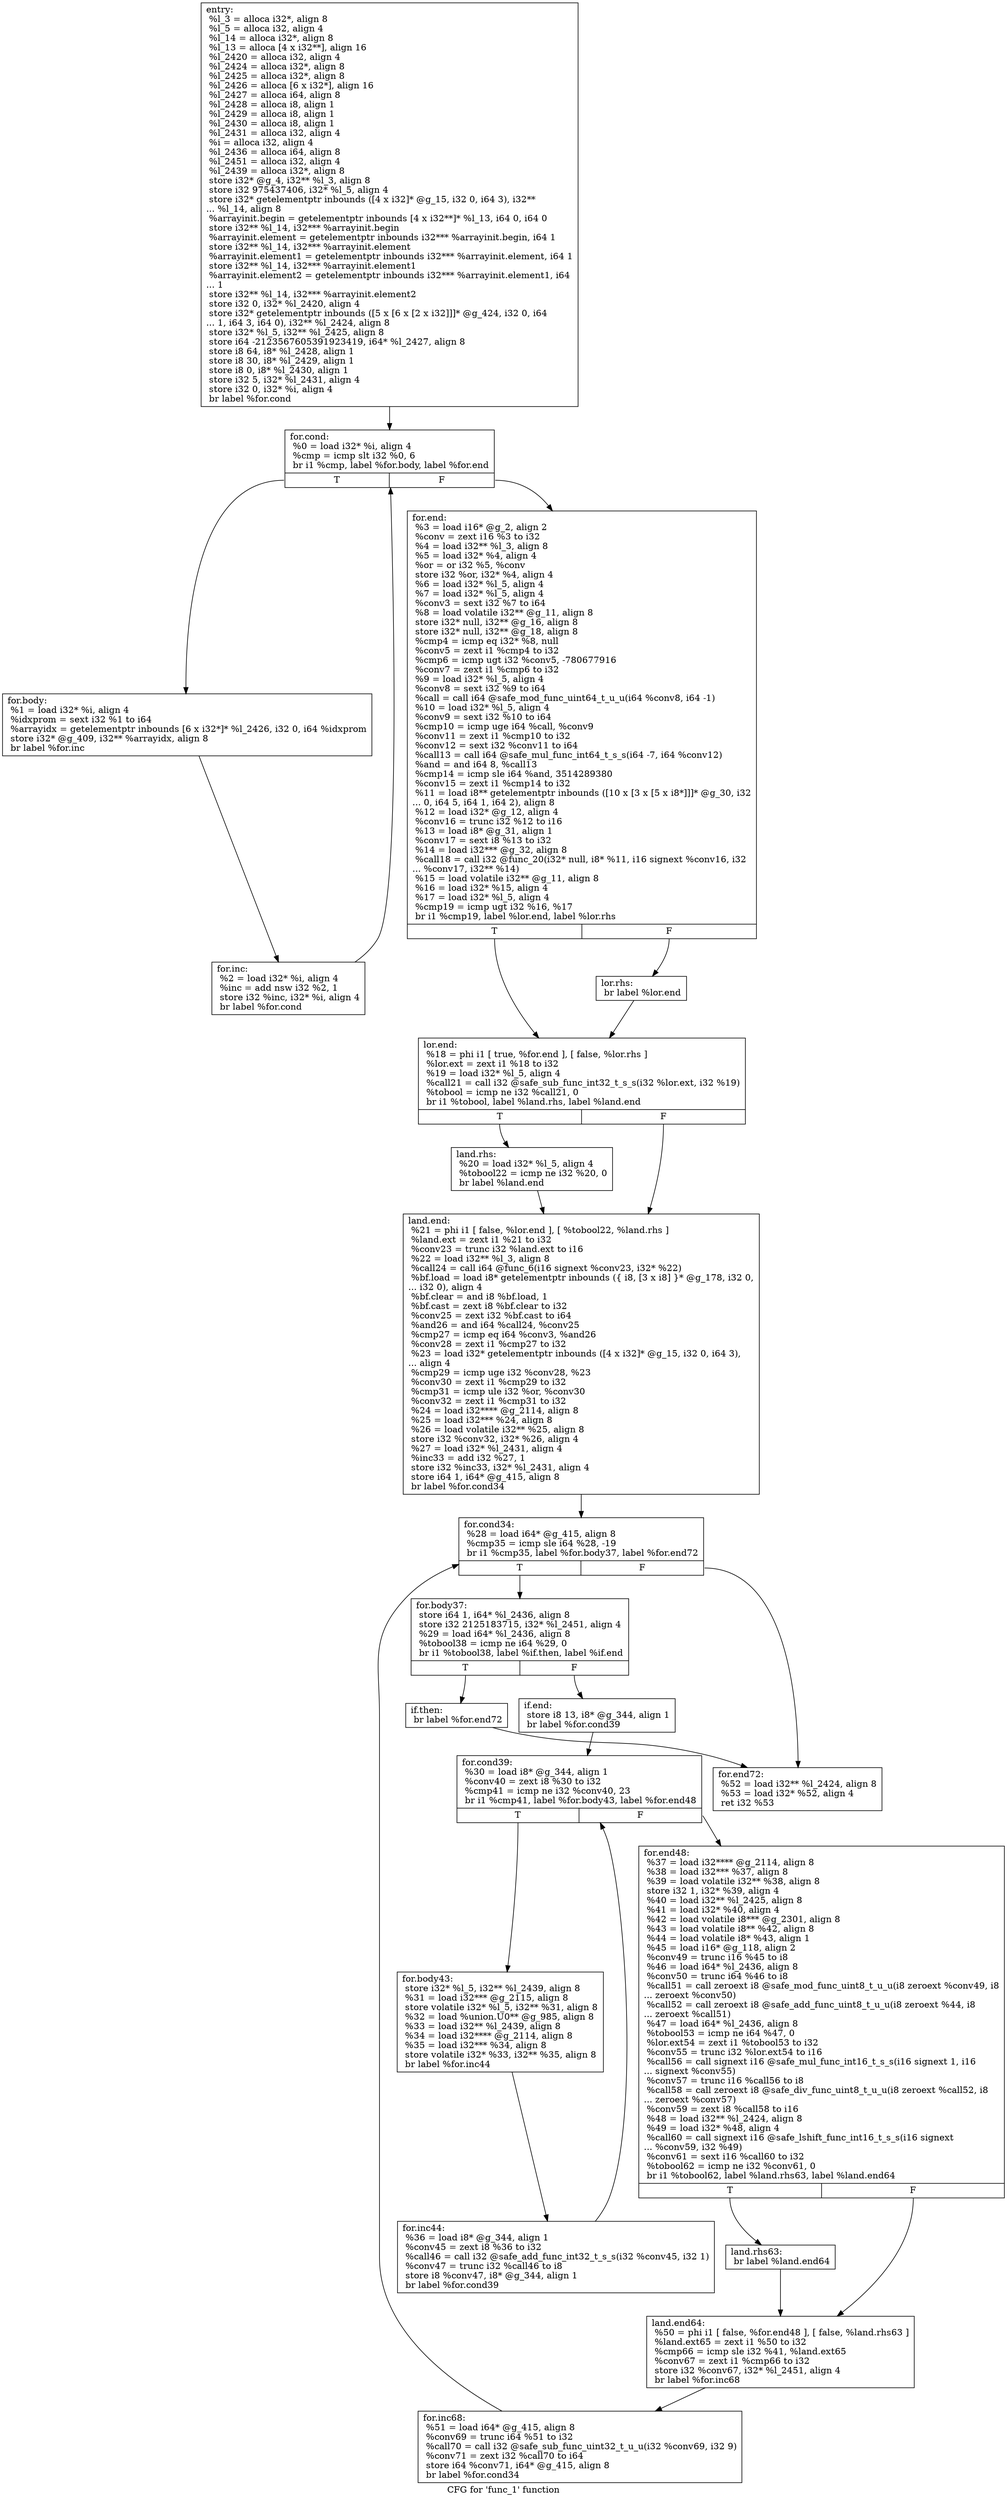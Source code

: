 digraph "CFG for 'func_1' function" {
	label="CFG for 'func_1' function";

	Node0xa8eff40 [shape=record,label="{entry:\l  %l_3 = alloca i32*, align 8\l  %l_5 = alloca i32, align 4\l  %l_14 = alloca i32*, align 8\l  %l_13 = alloca [4 x i32**], align 16\l  %l_2420 = alloca i32, align 4\l  %l_2424 = alloca i32*, align 8\l  %l_2425 = alloca i32*, align 8\l  %l_2426 = alloca [6 x i32*], align 16\l  %l_2427 = alloca i64, align 8\l  %l_2428 = alloca i8, align 1\l  %l_2429 = alloca i8, align 1\l  %l_2430 = alloca i8, align 1\l  %l_2431 = alloca i32, align 4\l  %i = alloca i32, align 4\l  %l_2436 = alloca i64, align 8\l  %l_2451 = alloca i32, align 4\l  %l_2439 = alloca i32*, align 8\l  store i32* @g_4, i32** %l_3, align 8\l  store i32 975437406, i32* %l_5, align 4\l  store i32* getelementptr inbounds ([4 x i32]* @g_15, i32 0, i64 3), i32**\l... %l_14, align 8\l  %arrayinit.begin = getelementptr inbounds [4 x i32**]* %l_13, i64 0, i64 0\l  store i32** %l_14, i32*** %arrayinit.begin\l  %arrayinit.element = getelementptr inbounds i32*** %arrayinit.begin, i64 1\l  store i32** %l_14, i32*** %arrayinit.element\l  %arrayinit.element1 = getelementptr inbounds i32*** %arrayinit.element, i64 1\l  store i32** %l_14, i32*** %arrayinit.element1\l  %arrayinit.element2 = getelementptr inbounds i32*** %arrayinit.element1, i64\l... 1\l  store i32** %l_14, i32*** %arrayinit.element2\l  store i32 0, i32* %l_2420, align 4\l  store i32* getelementptr inbounds ([5 x [6 x [2 x i32]]]* @g_424, i32 0, i64\l... 1, i64 3, i64 0), i32** %l_2424, align 8\l  store i32* %l_5, i32** %l_2425, align 8\l  store i64 -2123567605391923419, i64* %l_2427, align 8\l  store i8 64, i8* %l_2428, align 1\l  store i8 30, i8* %l_2429, align 1\l  store i8 0, i8* %l_2430, align 1\l  store i32 5, i32* %l_2431, align 4\l  store i32 0, i32* %i, align 4\l  br label %for.cond\l}"];
	Node0xa8eff40 -> Node0xa8eff70;
	Node0xa8eff70 [shape=record,label="{for.cond:                                         \l  %0 = load i32* %i, align 4\l  %cmp = icmp slt i32 %0, 6\l  br i1 %cmp, label %for.body, label %for.end\l|{<s0>T|<s1>F}}"];
	Node0xa8eff70:s0 -> Node0xa8f0238;
	Node0xa8eff70:s1 -> Node0xa8f0298;
	Node0xa8f0238 [shape=record,label="{for.body:                                         \l  %1 = load i32* %i, align 4\l  %idxprom = sext i32 %1 to i64\l  %arrayidx = getelementptr inbounds [6 x i32*]* %l_2426, i32 0, i64 %idxprom\l  store i32* @g_409, i32** %arrayidx, align 8\l  br label %for.inc\l}"];
	Node0xa8f0238 -> Node0xa8f0268;
	Node0xa8f0268 [shape=record,label="{for.inc:                                          \l  %2 = load i32* %i, align 4\l  %inc = add nsw i32 %2, 1\l  store i32 %inc, i32* %i, align 4\l  br label %for.cond\l}"];
	Node0xa8f0268 -> Node0xa8eff70;
	Node0xa8f0298 [shape=record,label="{for.end:                                          \l  %3 = load i16* @g_2, align 2\l  %conv = zext i16 %3 to i32\l  %4 = load i32** %l_3, align 8\l  %5 = load i32* %4, align 4\l  %or = or i32 %5, %conv\l  store i32 %or, i32* %4, align 4\l  %6 = load i32* %l_5, align 4\l  %7 = load i32* %l_5, align 4\l  %conv3 = sext i32 %7 to i64\l  %8 = load volatile i32** @g_11, align 8\l  store i32* null, i32** @g_16, align 8\l  store i32* null, i32** @g_18, align 8\l  %cmp4 = icmp eq i32* %8, null\l  %conv5 = zext i1 %cmp4 to i32\l  %cmp6 = icmp ugt i32 %conv5, -780677916\l  %conv7 = zext i1 %cmp6 to i32\l  %9 = load i32* %l_5, align 4\l  %conv8 = sext i32 %9 to i64\l  %call = call i64 @safe_mod_func_uint64_t_u_u(i64 %conv8, i64 -1)\l  %10 = load i32* %l_5, align 4\l  %conv9 = sext i32 %10 to i64\l  %cmp10 = icmp uge i64 %call, %conv9\l  %conv11 = zext i1 %cmp10 to i32\l  %conv12 = sext i32 %conv11 to i64\l  %call13 = call i64 @safe_mul_func_int64_t_s_s(i64 -7, i64 %conv12)\l  %and = and i64 8, %call13\l  %cmp14 = icmp sle i64 %and, 3514289380\l  %conv15 = zext i1 %cmp14 to i32\l  %11 = load i8** getelementptr inbounds ([10 x [3 x [5 x i8*]]]* @g_30, i32\l... 0, i64 5, i64 1, i64 2), align 8\l  %12 = load i32* @g_12, align 4\l  %conv16 = trunc i32 %12 to i16\l  %13 = load i8* @g_31, align 1\l  %conv17 = sext i8 %13 to i32\l  %14 = load i32*** @g_32, align 8\l  %call18 = call i32 @func_20(i32* null, i8* %11, i16 signext %conv16, i32\l... %conv17, i32** %14)\l  %15 = load volatile i32** @g_11, align 8\l  %16 = load i32* %15, align 4\l  %17 = load i32* %l_5, align 4\l  %cmp19 = icmp ugt i32 %16, %17\l  br i1 %cmp19, label %lor.end, label %lor.rhs\l|{<s0>T|<s1>F}}"];
	Node0xa8f0298:s0 -> Node0xa8f02f8;
	Node0xa8f0298:s1 -> Node0xa8f02c8;
	Node0xa8f02c8 [shape=record,label="{lor.rhs:                                          \l  br label %lor.end\l}"];
	Node0xa8f02c8 -> Node0xa8f02f8;
	Node0xa8f02f8 [shape=record,label="{lor.end:                                          \l  %18 = phi i1 [ true, %for.end ], [ false, %lor.rhs ]\l  %lor.ext = zext i1 %18 to i32\l  %19 = load i32* %l_5, align 4\l  %call21 = call i32 @safe_sub_func_int32_t_s_s(i32 %lor.ext, i32 %19)\l  %tobool = icmp ne i32 %call21, 0\l  br i1 %tobool, label %land.rhs, label %land.end\l|{<s0>T|<s1>F}}"];
	Node0xa8f02f8:s0 -> Node0xa8f0328;
	Node0xa8f02f8:s1 -> Node0xa8f0358;
	Node0xa8f0328 [shape=record,label="{land.rhs:                                         \l  %20 = load i32* %l_5, align 4\l  %tobool22 = icmp ne i32 %20, 0\l  br label %land.end\l}"];
	Node0xa8f0328 -> Node0xa8f0358;
	Node0xa8f0358 [shape=record,label="{land.end:                                         \l  %21 = phi i1 [ false, %lor.end ], [ %tobool22, %land.rhs ]\l  %land.ext = zext i1 %21 to i32\l  %conv23 = trunc i32 %land.ext to i16\l  %22 = load i32** %l_3, align 8\l  %call24 = call i64 @func_6(i16 signext %conv23, i32* %22)\l  %bf.load = load i8* getelementptr inbounds (\{ i8, [3 x i8] \}* @g_178, i32 0,\l... i32 0), align 4\l  %bf.clear = and i8 %bf.load, 1\l  %bf.cast = zext i8 %bf.clear to i32\l  %conv25 = zext i32 %bf.cast to i64\l  %and26 = and i64 %call24, %conv25\l  %cmp27 = icmp eq i64 %conv3, %and26\l  %conv28 = zext i1 %cmp27 to i32\l  %23 = load i32* getelementptr inbounds ([4 x i32]* @g_15, i32 0, i64 3),\l... align 4\l  %cmp29 = icmp uge i32 %conv28, %23\l  %conv30 = zext i1 %cmp29 to i32\l  %cmp31 = icmp ule i32 %or, %conv30\l  %conv32 = zext i1 %cmp31 to i32\l  %24 = load i32**** @g_2114, align 8\l  %25 = load i32*** %24, align 8\l  %26 = load volatile i32** %25, align 8\l  store i32 %conv32, i32* %26, align 4\l  %27 = load i32* %l_2431, align 4\l  %inc33 = add i32 %27, 1\l  store i32 %inc33, i32* %l_2431, align 4\l  store i64 1, i64* @g_415, align 8\l  br label %for.cond34\l}"];
	Node0xa8f0358 -> Node0xa8f0388;
	Node0xa8f0388 [shape=record,label="{for.cond34:                                       \l  %28 = load i64* @g_415, align 8\l  %cmp35 = icmp sle i64 %28, -19\l  br i1 %cmp35, label %for.body37, label %for.end72\l|{<s0>T|<s1>F}}"];
	Node0xa8f0388:s0 -> Node0xa8f03b8;
	Node0xa8f0388:s1 -> Node0xa8f0598;
	Node0xa8f03b8 [shape=record,label="{for.body37:                                       \l  store i64 1, i64* %l_2436, align 8\l  store i32 2125183715, i32* %l_2451, align 4\l  %29 = load i64* %l_2436, align 8\l  %tobool38 = icmp ne i64 %29, 0\l  br i1 %tobool38, label %if.then, label %if.end\l|{<s0>T|<s1>F}}"];
	Node0xa8f03b8:s0 -> Node0xa8f03e8;
	Node0xa8f03b8:s1 -> Node0xa8f0418;
	Node0xa8f03e8 [shape=record,label="{if.then:                                          \l  br label %for.end72\l}"];
	Node0xa8f03e8 -> Node0xa8f0598;
	Node0xa8f0418 [shape=record,label="{if.end:                                           \l  store i8 13, i8* @g_344, align 1\l  br label %for.cond39\l}"];
	Node0xa8f0418 -> Node0xa8f0448;
	Node0xa8f0448 [shape=record,label="{for.cond39:                                       \l  %30 = load i8* @g_344, align 1\l  %conv40 = zext i8 %30 to i32\l  %cmp41 = icmp ne i32 %conv40, 23\l  br i1 %cmp41, label %for.body43, label %for.end48\l|{<s0>T|<s1>F}}"];
	Node0xa8f0448:s0 -> Node0xa8f0478;
	Node0xa8f0448:s1 -> Node0xa8f04d8;
	Node0xa8f0478 [shape=record,label="{for.body43:                                       \l  store i32* %l_5, i32** %l_2439, align 8\l  %31 = load i32*** @g_2115, align 8\l  store volatile i32* %l_5, i32** %31, align 8\l  %32 = load %union.U0** @g_985, align 8\l  %33 = load i32** %l_2439, align 8\l  %34 = load i32**** @g_2114, align 8\l  %35 = load i32*** %34, align 8\l  store volatile i32* %33, i32** %35, align 8\l  br label %for.inc44\l}"];
	Node0xa8f0478 -> Node0xa8f04a8;
	Node0xa8f04a8 [shape=record,label="{for.inc44:                                        \l  %36 = load i8* @g_344, align 1\l  %conv45 = zext i8 %36 to i32\l  %call46 = call i32 @safe_add_func_int32_t_s_s(i32 %conv45, i32 1)\l  %conv47 = trunc i32 %call46 to i8\l  store i8 %conv47, i8* @g_344, align 1\l  br label %for.cond39\l}"];
	Node0xa8f04a8 -> Node0xa8f0448;
	Node0xa8f04d8 [shape=record,label="{for.end48:                                        \l  %37 = load i32**** @g_2114, align 8\l  %38 = load i32*** %37, align 8\l  %39 = load volatile i32** %38, align 8\l  store i32 1, i32* %39, align 4\l  %40 = load i32** %l_2425, align 8\l  %41 = load i32* %40, align 4\l  %42 = load volatile i8*** @g_2301, align 8\l  %43 = load volatile i8** %42, align 8\l  %44 = load volatile i8* %43, align 1\l  %45 = load i16* @g_118, align 2\l  %conv49 = trunc i16 %45 to i8\l  %46 = load i64* %l_2436, align 8\l  %conv50 = trunc i64 %46 to i8\l  %call51 = call zeroext i8 @safe_mod_func_uint8_t_u_u(i8 zeroext %conv49, i8\l... zeroext %conv50)\l  %call52 = call zeroext i8 @safe_add_func_uint8_t_u_u(i8 zeroext %44, i8\l... zeroext %call51)\l  %47 = load i64* %l_2436, align 8\l  %tobool53 = icmp ne i64 %47, 0\l  %lor.ext54 = zext i1 %tobool53 to i32\l  %conv55 = trunc i32 %lor.ext54 to i16\l  %call56 = call signext i16 @safe_mul_func_int16_t_s_s(i16 signext 1, i16\l... signext %conv55)\l  %conv57 = trunc i16 %call56 to i8\l  %call58 = call zeroext i8 @safe_div_func_uint8_t_u_u(i8 zeroext %call52, i8\l... zeroext %conv57)\l  %conv59 = zext i8 %call58 to i16\l  %48 = load i32** %l_2424, align 8\l  %49 = load i32* %48, align 4\l  %call60 = call signext i16 @safe_lshift_func_int16_t_s_s(i16 signext\l... %conv59, i32 %49)\l  %conv61 = sext i16 %call60 to i32\l  %tobool62 = icmp ne i32 %conv61, 0\l  br i1 %tobool62, label %land.rhs63, label %land.end64\l|{<s0>T|<s1>F}}"];
	Node0xa8f04d8:s0 -> Node0xa8f0508;
	Node0xa8f04d8:s1 -> Node0xa8f0538;
	Node0xa8f0508 [shape=record,label="{land.rhs63:                                       \l  br label %land.end64\l}"];
	Node0xa8f0508 -> Node0xa8f0538;
	Node0xa8f0538 [shape=record,label="{land.end64:                                       \l  %50 = phi i1 [ false, %for.end48 ], [ false, %land.rhs63 ]\l  %land.ext65 = zext i1 %50 to i32\l  %cmp66 = icmp sle i32 %41, %land.ext65\l  %conv67 = zext i1 %cmp66 to i32\l  store i32 %conv67, i32* %l_2451, align 4\l  br label %for.inc68\l}"];
	Node0xa8f0538 -> Node0xa8f0568;
	Node0xa8f0568 [shape=record,label="{for.inc68:                                        \l  %51 = load i64* @g_415, align 8\l  %conv69 = trunc i64 %51 to i32\l  %call70 = call i32 @safe_sub_func_uint32_t_u_u(i32 %conv69, i32 9)\l  %conv71 = zext i32 %call70 to i64\l  store i64 %conv71, i64* @g_415, align 8\l  br label %for.cond34\l}"];
	Node0xa8f0568 -> Node0xa8f0388;
	Node0xa8f0598 [shape=record,label="{for.end72:                                        \l  %52 = load i32** %l_2424, align 8\l  %53 = load i32* %52, align 4\l  ret i32 %53\l}"];
}
